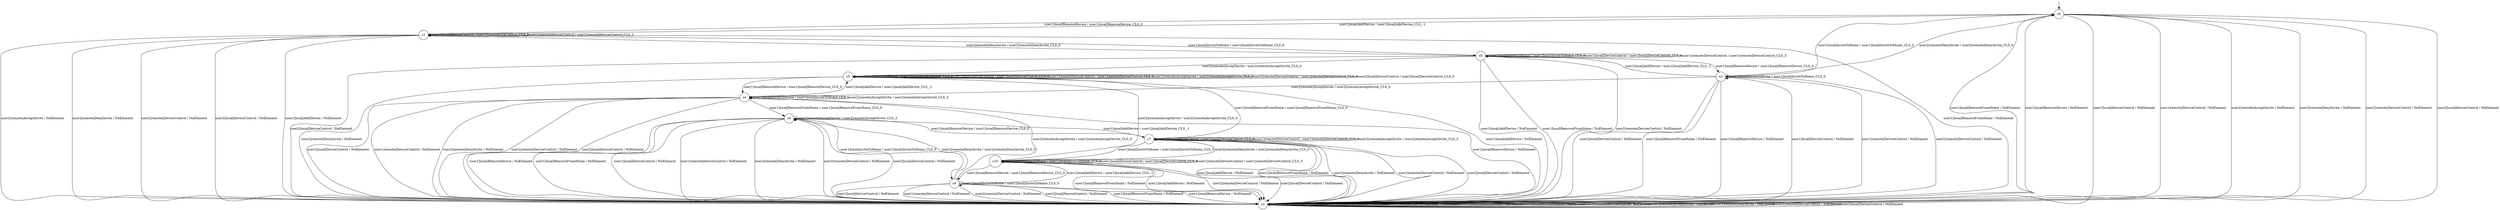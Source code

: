 digraph g {

	s0 [shape="circle" label="s0"];
	s1 [shape="circle" label="s1"];
	s2 [shape="circle" label="s2"];
	s3 [shape="circle" label="s3"];
	s4 [shape="circle" label="s4"];
	s5 [shape="circle" label="s5"];
	s6 [shape="circle" label="s6"];
	s7 [shape="circle" label="s7"];
	s8 [shape="circle" label="s8"];
	s9 [shape="circle" label="s9"];
	s10 [shape="circle" label="s10"];
	s0 -> s1 [label="user1|local|AddDevice / user1|local|AddDevice_CLS_-1"];
	s0 -> s3 [label="user1|local|InviteToHome / user1|local|InviteToHome_CLS_0"];
	s0 -> s2 [label="user1|local|RemoveFromHome / NoElement"];
	s0 -> s2 [label="user1|local|RemoveDevice / NoElement"];
	s0 -> s2 [label="user1|local|DeviceControl / NoElement"];
	s0 -> s2 [label="user1|remote|DeviceControl / NoElement"];
	s0 -> s2 [label="user2|remote|AcceptInvite / NoElement"];
	s0 -> s2 [label="user2|remote|DenyInvite / NoElement"];
	s0 -> s2 [label="user2|remote|DeviceControl / NoElement"];
	s0 -> s2 [label="user2|local|DeviceControl / NoElement"];
	s1 -> s2 [label="user1|local|AddDevice / NoElement"];
	s1 -> s8 [label="user1|local|InviteToHome / user1|local|InviteToHome_CLS_0"];
	s1 -> s2 [label="user1|local|RemoveFromHome / NoElement"];
	s1 -> s0 [label="user1|local|RemoveDevice / user1|local|RemoveDevice_CLS_0"];
	s1 -> s1 [label="user1|local|DeviceControl / user1|local|DeviceControl_CLS_0"];
	s1 -> s1 [label="user1|remote|DeviceControl / user1|remote|DeviceControl_CLS_3"];
	s1 -> s2 [label="user2|remote|AcceptInvite / NoElement"];
	s1 -> s2 [label="user2|remote|DenyInvite / NoElement"];
	s1 -> s2 [label="user2|remote|DeviceControl / NoElement"];
	s1 -> s2 [label="user2|local|DeviceControl / NoElement"];
	s2 -> s2 [label="user1|local|AddDevice / NoElement"];
	s2 -> s2 [label="user1|local|InviteToHome / NoElement"];
	s2 -> s2 [label="user1|local|RemoveFromHome / NoElement"];
	s2 -> s2 [label="user1|local|RemoveDevice / NoElement"];
	s2 -> s2 [label="user1|local|DeviceControl / NoElement"];
	s2 -> s2 [label="user1|remote|DeviceControl / NoElement"];
	s2 -> s2 [label="user2|remote|AcceptInvite / NoElement"];
	s2 -> s2 [label="user2|remote|DenyInvite / NoElement"];
	s2 -> s2 [label="user2|remote|DeviceControl / NoElement"];
	s2 -> s2 [label="user2|local|DeviceControl / NoElement"];
	s3 -> s8 [label="user1|local|AddDevice / user1|local|AddDevice_CLS_-1"];
	s3 -> s3 [label="user1|local|InviteToHome / user1|local|InviteToHome_CLS_0"];
	s3 -> s2 [label="user1|local|RemoveFromHome / NoElement"];
	s3 -> s2 [label="user1|local|RemoveDevice / NoElement"];
	s3 -> s2 [label="user1|local|DeviceControl / NoElement"];
	s3 -> s2 [label="user1|remote|DeviceControl / NoElement"];
	s3 -> s4 [label="user2|remote|AcceptInvite / user2|remote|AcceptInvite_CLS_0"];
	s3 -> s0 [label="user2|remote|DenyInvite / user2|remote|DenyInvite_CLS_0"];
	s3 -> s2 [label="user2|remote|DeviceControl / NoElement"];
	s3 -> s2 [label="user2|local|DeviceControl / NoElement"];
	s4 -> s5 [label="user1|local|AddDevice / user1|local|AddDevice_CLS_-1"];
	s4 -> s4 [label="user1|local|InviteToHome / user1|local|InviteToHome_CLS_1"];
	s4 -> s6 [label="user1|local|RemoveFromHome / user1|local|RemoveFromHome_CLS_0"];
	s4 -> s2 [label="user1|local|RemoveDevice / NoElement"];
	s4 -> s2 [label="user1|local|DeviceControl / NoElement"];
	s4 -> s2 [label="user1|remote|DeviceControl / NoElement"];
	s4 -> s4 [label="user2|remote|AcceptInvite / user2|remote|AcceptInvite_CLS_3"];
	s4 -> s2 [label="user2|remote|DenyInvite / NoElement"];
	s4 -> s2 [label="user2|remote|DeviceControl / NoElement"];
	s4 -> s2 [label="user2|local|DeviceControl / NoElement"];
	s5 -> s2 [label="user1|local|AddDevice / NoElement"];
	s5 -> s5 [label="user1|local|InviteToHome / user1|local|InviteToHome_CLS_1"];
	s5 -> s7 [label="user1|local|RemoveFromHome / user1|local|RemoveFromHome_CLS_0"];
	s5 -> s4 [label="user1|local|RemoveDevice / user1|local|RemoveDevice_CLS_0"];
	s5 -> s5 [label="user1|local|DeviceControl / user1|local|DeviceControl_CLS_0"];
	s5 -> s5 [label="user1|remote|DeviceControl / user1|remote|DeviceControl_CLS_3"];
	s5 -> s5 [label="user2|remote|AcceptInvite / user2|remote|AcceptInvite_CLS_3"];
	s5 -> s2 [label="user2|remote|DenyInvite / NoElement"];
	s5 -> s5 [label="user2|remote|DeviceControl / user2|remote|DeviceControl_CLS_0"];
	s5 -> s5 [label="user2|local|DeviceControl / user2|local|DeviceControl_CLS_0"];
	s6 -> s7 [label="user1|local|AddDevice / user1|local|AddDevice_CLS_-1"];
	s6 -> s9 [label="user1|local|InviteToHome / user1|local|InviteToHome_CLS_0"];
	s6 -> s2 [label="user1|local|RemoveFromHome / NoElement"];
	s6 -> s2 [label="user1|local|RemoveDevice / NoElement"];
	s6 -> s2 [label="user1|local|DeviceControl / NoElement"];
	s6 -> s2 [label="user1|remote|DeviceControl / NoElement"];
	s6 -> s6 [label="user2|remote|AcceptInvite / user2|remote|AcceptInvite_CLS_3"];
	s6 -> s2 [label="user2|remote|DenyInvite / NoElement"];
	s6 -> s2 [label="user2|remote|DeviceControl / NoElement"];
	s6 -> s2 [label="user2|local|DeviceControl / NoElement"];
	s7 -> s2 [label="user1|local|AddDevice / NoElement"];
	s7 -> s10 [label="user1|local|InviteToHome / user1|local|InviteToHome_CLS_0"];
	s7 -> s2 [label="user1|local|RemoveFromHome / NoElement"];
	s7 -> s6 [label="user1|local|RemoveDevice / user1|local|RemoveDevice_CLS_0"];
	s7 -> s7 [label="user1|local|DeviceControl / user1|local|DeviceControl_CLS_0"];
	s7 -> s7 [label="user1|remote|DeviceControl / user1|remote|DeviceControl_CLS_3"];
	s7 -> s7 [label="user2|remote|AcceptInvite / user2|remote|AcceptInvite_CLS_3"];
	s7 -> s2 [label="user2|remote|DenyInvite / NoElement"];
	s7 -> s2 [label="user2|remote|DeviceControl / NoElement"];
	s7 -> s2 [label="user2|local|DeviceControl / NoElement"];
	s8 -> s2 [label="user1|local|AddDevice / NoElement"];
	s8 -> s8 [label="user1|local|InviteToHome / user1|local|InviteToHome_CLS_0"];
	s8 -> s2 [label="user1|local|RemoveFromHome / NoElement"];
	s8 -> s3 [label="user1|local|RemoveDevice / user1|local|RemoveDevice_CLS_0"];
	s8 -> s8 [label="user1|local|DeviceControl / user1|local|DeviceControl_CLS_0"];
	s8 -> s8 [label="user1|remote|DeviceControl / user1|remote|DeviceControl_CLS_3"];
	s8 -> s5 [label="user2|remote|AcceptInvite / user2|remote|AcceptInvite_CLS_0"];
	s8 -> s1 [label="user2|remote|DenyInvite / user2|remote|DenyInvite_CLS_0"];
	s8 -> s2 [label="user2|remote|DeviceControl / NoElement"];
	s8 -> s2 [label="user2|local|DeviceControl / NoElement"];
	s9 -> s10 [label="user1|local|AddDevice / user1|local|AddDevice_CLS_-1"];
	s9 -> s9 [label="user1|local|InviteToHome / user1|local|InviteToHome_CLS_0"];
	s9 -> s2 [label="user1|local|RemoveFromHome / NoElement"];
	s9 -> s2 [label="user1|local|RemoveDevice / NoElement"];
	s9 -> s2 [label="user1|local|DeviceControl / NoElement"];
	s9 -> s2 [label="user1|remote|DeviceControl / NoElement"];
	s9 -> s4 [label="user2|remote|AcceptInvite / user2|remote|AcceptInvite_CLS_0"];
	s9 -> s6 [label="user2|remote|DenyInvite / user2|remote|DenyInvite_CLS_0"];
	s9 -> s2 [label="user2|remote|DeviceControl / NoElement"];
	s9 -> s2 [label="user2|local|DeviceControl / NoElement"];
	s10 -> s2 [label="user1|local|AddDevice / NoElement"];
	s10 -> s10 [label="user1|local|InviteToHome / user1|local|InviteToHome_CLS_0"];
	s10 -> s2 [label="user1|local|RemoveFromHome / NoElement"];
	s10 -> s9 [label="user1|local|RemoveDevice / user1|local|RemoveDevice_CLS_0"];
	s10 -> s10 [label="user1|local|DeviceControl / user1|local|DeviceControl_CLS_0"];
	s10 -> s10 [label="user1|remote|DeviceControl / user1|remote|DeviceControl_CLS_3"];
	s10 -> s5 [label="user2|remote|AcceptInvite / user2|remote|AcceptInvite_CLS_0"];
	s10 -> s7 [label="user2|remote|DenyInvite / user2|remote|DenyInvite_CLS_0"];
	s10 -> s2 [label="user2|remote|DeviceControl / NoElement"];
	s10 -> s2 [label="user2|local|DeviceControl / NoElement"];

__start0 [label="" shape="none" width="0" height="0"];
__start0 -> s0;

}
